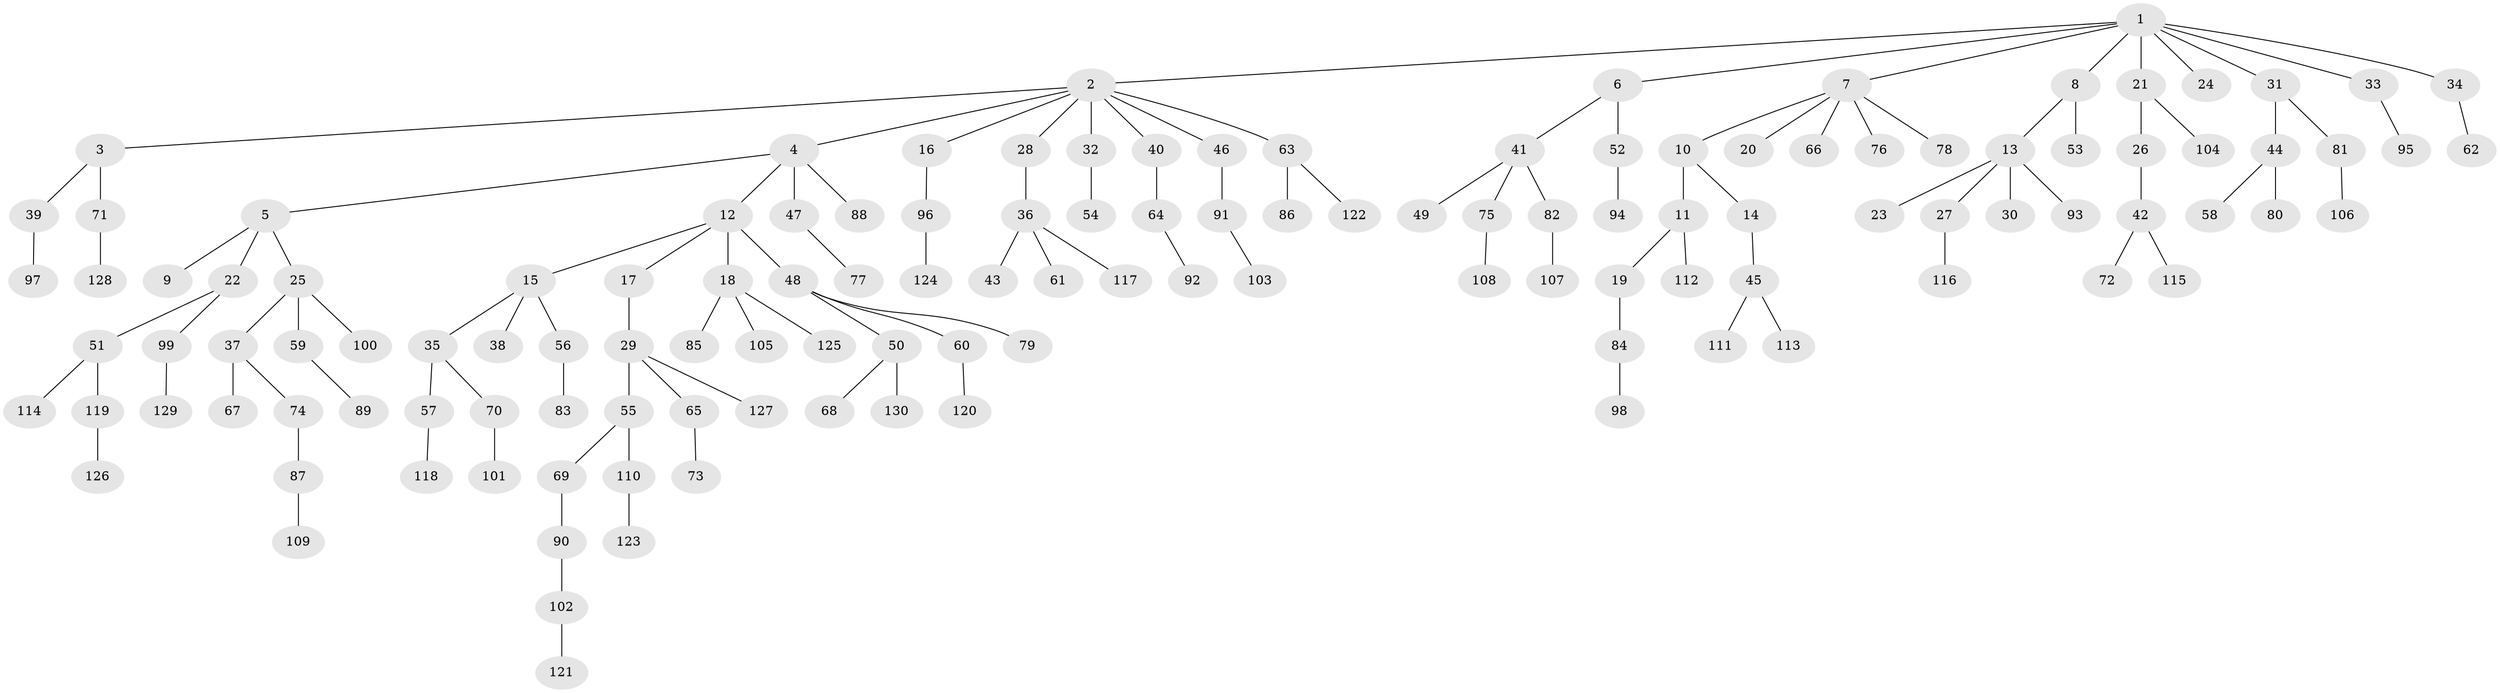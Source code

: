 // Generated by graph-tools (version 1.1) at 2025/52/03/09/25 04:52:56]
// undirected, 130 vertices, 129 edges
graph export_dot {
graph [start="1"]
  node [color=gray90,style=filled];
  1;
  2;
  3;
  4;
  5;
  6;
  7;
  8;
  9;
  10;
  11;
  12;
  13;
  14;
  15;
  16;
  17;
  18;
  19;
  20;
  21;
  22;
  23;
  24;
  25;
  26;
  27;
  28;
  29;
  30;
  31;
  32;
  33;
  34;
  35;
  36;
  37;
  38;
  39;
  40;
  41;
  42;
  43;
  44;
  45;
  46;
  47;
  48;
  49;
  50;
  51;
  52;
  53;
  54;
  55;
  56;
  57;
  58;
  59;
  60;
  61;
  62;
  63;
  64;
  65;
  66;
  67;
  68;
  69;
  70;
  71;
  72;
  73;
  74;
  75;
  76;
  77;
  78;
  79;
  80;
  81;
  82;
  83;
  84;
  85;
  86;
  87;
  88;
  89;
  90;
  91;
  92;
  93;
  94;
  95;
  96;
  97;
  98;
  99;
  100;
  101;
  102;
  103;
  104;
  105;
  106;
  107;
  108;
  109;
  110;
  111;
  112;
  113;
  114;
  115;
  116;
  117;
  118;
  119;
  120;
  121;
  122;
  123;
  124;
  125;
  126;
  127;
  128;
  129;
  130;
  1 -- 2;
  1 -- 6;
  1 -- 7;
  1 -- 8;
  1 -- 21;
  1 -- 24;
  1 -- 31;
  1 -- 33;
  1 -- 34;
  2 -- 3;
  2 -- 4;
  2 -- 16;
  2 -- 28;
  2 -- 32;
  2 -- 40;
  2 -- 46;
  2 -- 63;
  3 -- 39;
  3 -- 71;
  4 -- 5;
  4 -- 12;
  4 -- 47;
  4 -- 88;
  5 -- 9;
  5 -- 22;
  5 -- 25;
  6 -- 41;
  6 -- 52;
  7 -- 10;
  7 -- 20;
  7 -- 66;
  7 -- 76;
  7 -- 78;
  8 -- 13;
  8 -- 53;
  10 -- 11;
  10 -- 14;
  11 -- 19;
  11 -- 112;
  12 -- 15;
  12 -- 17;
  12 -- 18;
  12 -- 48;
  13 -- 23;
  13 -- 27;
  13 -- 30;
  13 -- 93;
  14 -- 45;
  15 -- 35;
  15 -- 38;
  15 -- 56;
  16 -- 96;
  17 -- 29;
  18 -- 85;
  18 -- 105;
  18 -- 125;
  19 -- 84;
  21 -- 26;
  21 -- 104;
  22 -- 51;
  22 -- 99;
  25 -- 37;
  25 -- 59;
  25 -- 100;
  26 -- 42;
  27 -- 116;
  28 -- 36;
  29 -- 55;
  29 -- 65;
  29 -- 127;
  31 -- 44;
  31 -- 81;
  32 -- 54;
  33 -- 95;
  34 -- 62;
  35 -- 57;
  35 -- 70;
  36 -- 43;
  36 -- 61;
  36 -- 117;
  37 -- 67;
  37 -- 74;
  39 -- 97;
  40 -- 64;
  41 -- 49;
  41 -- 75;
  41 -- 82;
  42 -- 72;
  42 -- 115;
  44 -- 58;
  44 -- 80;
  45 -- 111;
  45 -- 113;
  46 -- 91;
  47 -- 77;
  48 -- 50;
  48 -- 60;
  48 -- 79;
  50 -- 68;
  50 -- 130;
  51 -- 114;
  51 -- 119;
  52 -- 94;
  55 -- 69;
  55 -- 110;
  56 -- 83;
  57 -- 118;
  59 -- 89;
  60 -- 120;
  63 -- 86;
  63 -- 122;
  64 -- 92;
  65 -- 73;
  69 -- 90;
  70 -- 101;
  71 -- 128;
  74 -- 87;
  75 -- 108;
  81 -- 106;
  82 -- 107;
  84 -- 98;
  87 -- 109;
  90 -- 102;
  91 -- 103;
  96 -- 124;
  99 -- 129;
  102 -- 121;
  110 -- 123;
  119 -- 126;
}
